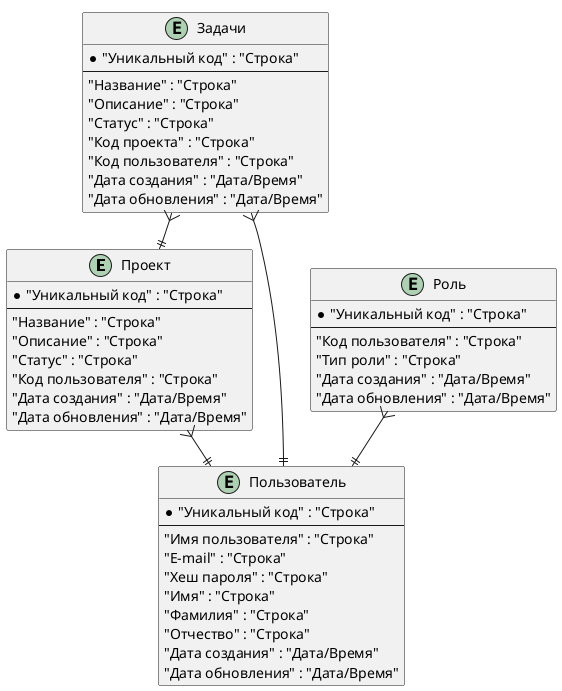 @startuml 
'!pragma graphviz_dot jdot 
!pragma layout smetana 
entity "Проект" as app_project {
    *"Уникальный код" : "Строка"
---
    "Название" : "Строка"
    "Описание" : "Строка"
    "Статус" : "Строка"
    "Код пользователя" : "Строка"
    "Дата создания" : "Дата/Время"
    "Дата обновления" : "Дата/Время"
}

entity "Задачи" as app_task {
    *"Уникальный код" : "Строка"
---
    "Название" : "Строка"
    "Описание" : "Строка"
    "Статус" : "Строка"
    "Код проекта" : "Строка"
    "Код пользователя" : "Строка"
    "Дата создания" : "Дата/Время"
    "Дата обновления" : "Дата/Время"
}

entity "Пользователь" as app_user {
    *"Уникальный код" : "Строка"
---
    "Имя пользователя" : "Строка"
    "E-mail" : "Строка"
    "Хеш пароля" : "Строка"
    "Имя" : "Строка"
    "Фамилия" : "Строка"
    "Отчество" : "Строка"
    "Дата создания" : "Дата/Время"
    "Дата обновления" : "Дата/Время"
}

entity "Роль" as app_role {
    *"Уникальный код" : "Строка"
---
    "Код пользователя" : "Строка"
    "Тип роли" : "Строка"
    "Дата создания" : "Дата/Время"
    "Дата обновления" : "Дата/Время"
}

"app_project" }--|| "app_user"
"app_task" }--|| "app_project"
"app_task" }--|| "app_user"
"app_role" }--|| "app_user"

@enduml
